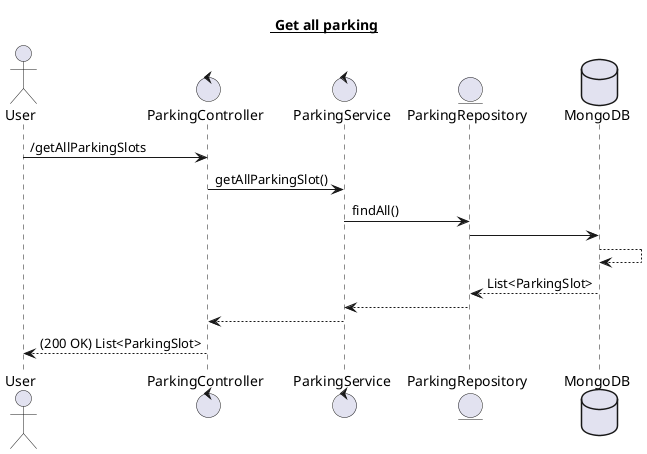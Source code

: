 @startuml
title <U> Get all parking

actor User
control "ParkingController" as Controller
control "ParkingService" as Service
entity ParkingRepository as Dao
database MongoDB as DB

User -> Controller : /getAllParkingSlots
Controller -> Service : getAllParkingSlot()
Service -> Dao : findAll()
Dao -> DB
DB --> DB
DB --> Dao : List<ParkingSlot>
Dao --> Service
Service --> Controller
Controller --> User : (200 OK) List<ParkingSlot>

@enduml